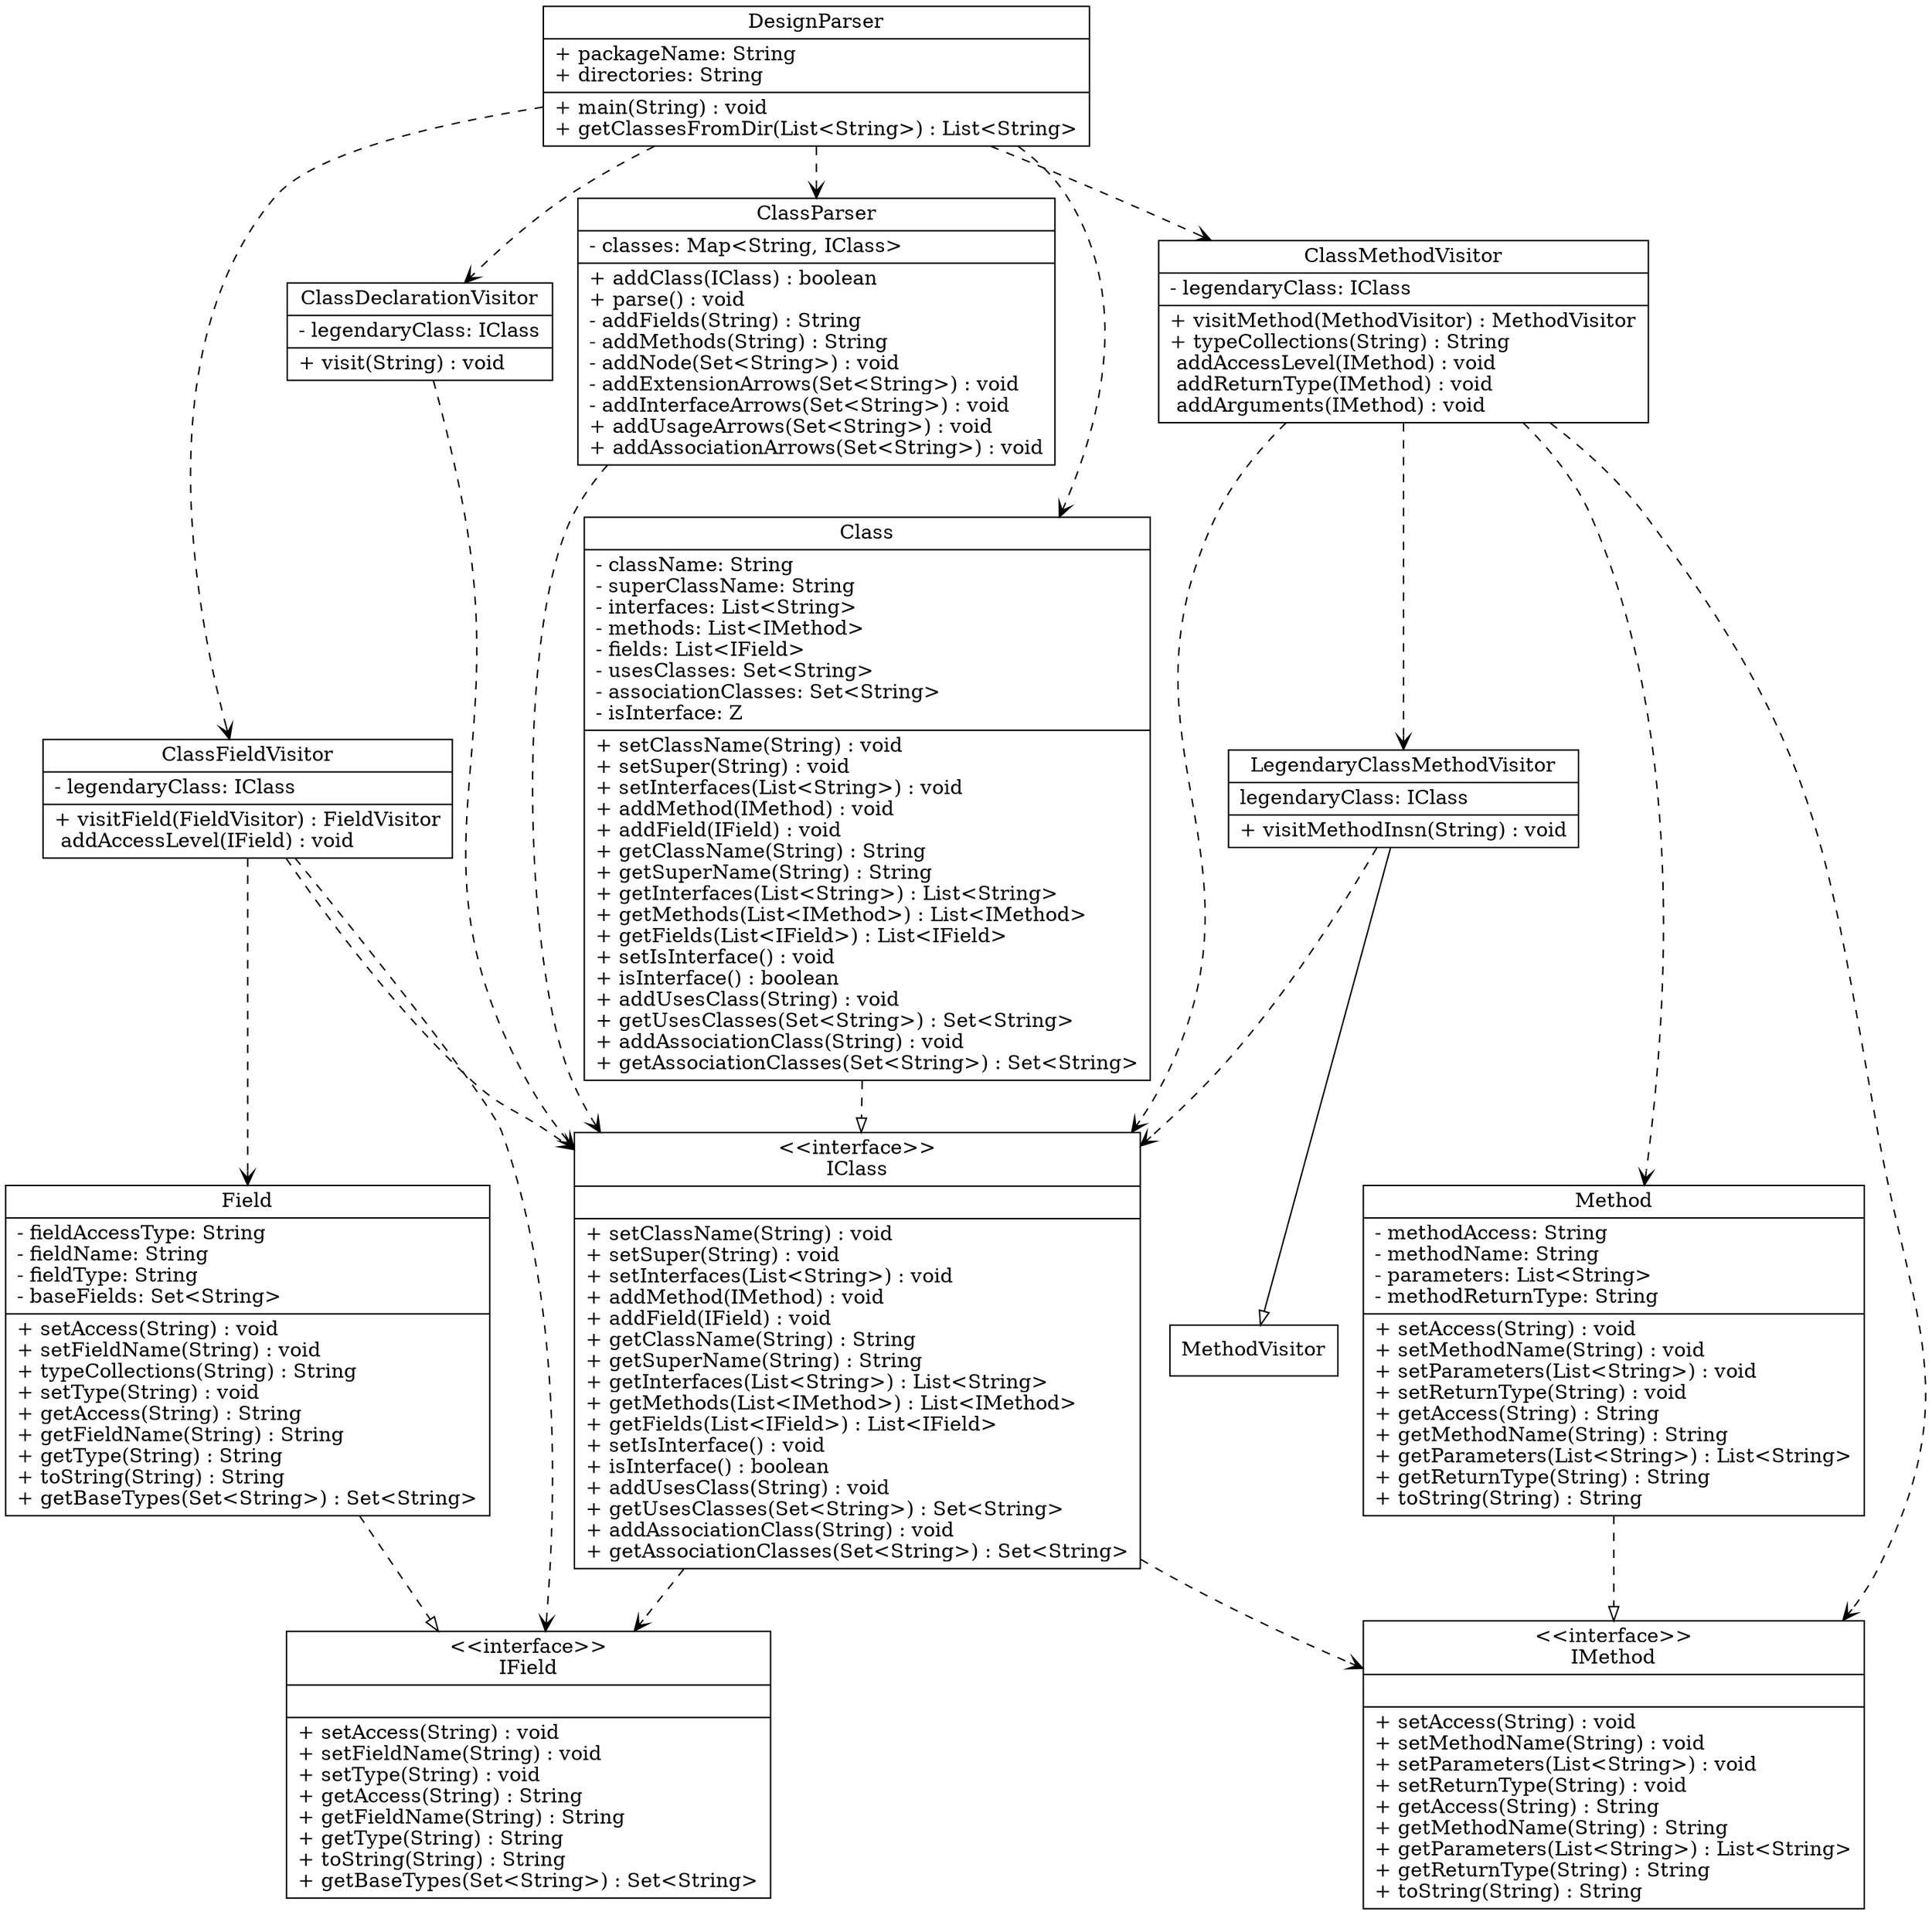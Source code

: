 digraph G{
	node [shape = "record"]
	Field [
	label = "{Field|
	- fieldAccessType: String\l
	- fieldName: String\l
	- fieldType: String\l
	- baseFields: Set\<String\>\l
	|
	+ setAccess(String) : void\l
	+ setFieldName(String) : void\l
	+ typeCollections(String) : String\l
	+ setType(String) : void\l
	+ getAccess(String) : String\l
	+ getFieldName(String) : String\l
	+ getType(String) : String\l
	+ toString(String) : String\l
	+ getBaseTypes(Set\<String\>) : Set\<String\>\l
	}"
	]
ClassFieldVisitor [
	label = "{ClassFieldVisitor|
	- legendaryClass: IClass\l
	|
	+ visitField(FieldVisitor) : FieldVisitor\l
	 addAccessLevel(IField) : void\l
	}"
	]
ClassMethodVisitor [
	label = "{ClassMethodVisitor|
	- legendaryClass: IClass\l
	|
	+ visitMethod(MethodVisitor) : MethodVisitor\l
	+ typeCollections(String) : String\l
	 addAccessLevel(IMethod) : void\l
	 addReturnType(IMethod) : void\l
	 addArguments(IMethod) : void\l
	}"
	]
LegendaryClassMethodVisitor [
	label = "{LegendaryClassMethodVisitor|
	 legendaryClass: IClass\l
	|
	+ visitMethodInsn(String) : void\l
	}"
	]
Class [
	label = "{Class|
	- className: String\l
	- superClassName: String\l
	- interfaces: List\<String\>\l
	- methods: List\<IMethod\>\l
	- fields: List\<IField\>\l
	- usesClasses: Set\<String\>\l
	- associationClasses: Set\<String\>\l
	- isInterface: Z\l
	|
	+ setClassName(String) : void\l
	+ setSuper(String) : void\l
	+ setInterfaces(List\<String\>) : void\l
	+ addMethod(IMethod) : void\l
	+ addField(IField) : void\l
	+ getClassName(String) : String\l
	+ getSuperName(String) : String\l
	+ getInterfaces(List\<String\>) : List\<String\>\l
	+ getMethods(List\<IMethod\>) : List\<IMethod\>\l
	+ getFields(List\<IField\>) : List\<IField\>\l
	+ setIsInterface() : void\l
	+ isInterface() : boolean\l
	+ addUsesClass(String) : void\l
	+ getUsesClasses(Set\<String\>) : Set\<String\>\l
	+ addAssociationClass(String) : void\l
	+ getAssociationClasses(Set\<String\>) : Set\<String\>\l
	}"
	]
Method [
	label = "{Method|
	- methodAccess: String\l
	- methodName: String\l
	- parameters: List\<String\>\l
	- methodReturnType: String\l
	|
	+ setAccess(String) : void\l
	+ setMethodName(String) : void\l
	+ setParameters(List\<String\>) : void\l
	+ setReturnType(String) : void\l
	+ getAccess(String) : String\l
	+ getMethodName(String) : String\l
	+ getParameters(List\<String\>) : List\<String\>\l
	+ getReturnType(String) : String\l
	+ toString(String) : String\l
	}"
	]
IClass [
	label = "{\<\<interface\>\>\nIClass|
	|
	+ setClassName(String) : void\l
	+ setSuper(String) : void\l
	+ setInterfaces(List\<String\>) : void\l
	+ addMethod(IMethod) : void\l
	+ addField(IField) : void\l
	+ getClassName(String) : String\l
	+ getSuperName(String) : String\l
	+ getInterfaces(List\<String\>) : List\<String\>\l
	+ getMethods(List\<IMethod\>) : List\<IMethod\>\l
	+ getFields(List\<IField\>) : List\<IField\>\l
	+ setIsInterface() : void\l
	+ isInterface() : boolean\l
	+ addUsesClass(String) : void\l
	+ getUsesClasses(Set\<String\>) : Set\<String\>\l
	+ addAssociationClass(String) : void\l
	+ getAssociationClasses(Set\<String\>) : Set\<String\>\l
	}"
	]
IMethod [
	label = "{\<\<interface\>\>\nIMethod|
	|
	+ setAccess(String) : void\l
	+ setMethodName(String) : void\l
	+ setParameters(List\<String\>) : void\l
	+ setReturnType(String) : void\l
	+ getAccess(String) : String\l
	+ getMethodName(String) : String\l
	+ getParameters(List\<String\>) : List\<String\>\l
	+ getReturnType(String) : String\l
	+ toString(String) : String\l
	}"
	]
ClassDeclarationVisitor [
	label = "{ClassDeclarationVisitor|
	- legendaryClass: IClass\l
	|
	+ visit(String) : void\l
	}"
	]
IField [
	label = "{\<\<interface\>\>\nIField|
	|
	+ setAccess(String) : void\l
	+ setFieldName(String) : void\l
	+ setType(String) : void\l
	+ getAccess(String) : String\l
	+ getFieldName(String) : String\l
	+ getType(String) : String\l
	+ toString(String) : String\l
	+ getBaseTypes(Set\<String\>) : Set\<String\>\l
	}"
	]
DesignParser [
	label = "{DesignParser|
	+ packageName: String\l
	+ directories: String\l
	|
	+ main(String) : void\l
	+ getClassesFromDir(List\<String\>) : List\<String\>\l
	}"
	]
ClassParser [
	label = "{ClassParser|
	- classes: Map\<String, IClass\>\l
	|
	+ addClass(IClass) : boolean\l
	+ parse() : void\l
	- addFields(String) : String\l
	- addMethods(String) : String\l
	- addNode(Set\<String\>) : void\l
	- addExtensionArrows(Set\<String\>) : void\l
	- addInterfaceArrows(Set\<String\>) : void\l
	+ addUsageArrows(Set\<String\>) : void\l
	+ addAssociationArrows(Set\<String\>) : void\l
	}"
	]
	edge [arrowhead = "empty"]
LegendaryClassMethodVisitor->MethodVisitor
		edge [style = "dashed"]
	Field->IField
	Class->IClass
	Method->IMethod
	edge [style = "dashed"] [arrowhead = "open"]
	ClassFieldVisitor->Field
	ClassFieldVisitor->IClass
	ClassFieldVisitor->IField
	ClassMethodVisitor->IClass
	ClassMethodVisitor->IMethod
	ClassMethodVisitor->LegendaryClassMethodVisitor
	ClassMethodVisitor->Method
	LegendaryClassMethodVisitor->IClass
	IClass->IMethod
	IClass->IField
	ClassDeclarationVisitor->IClass
	DesignParser->ClassParser
	DesignParser->Class
	DesignParser->ClassDeclarationVisitor
	DesignParser->ClassFieldVisitor
	DesignParser->ClassMethodVisitor
	ClassParser->IClass
	edge [style = "solid"] [arrowhead = "open"]
	}